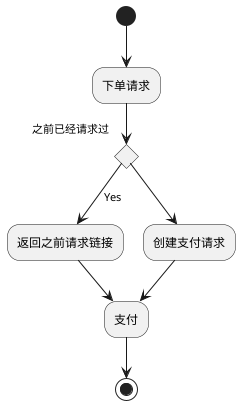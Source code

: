 @startuml
(*)  --> "下单请求"
If "之前已经请求过" then
--> [Yes] "返回之前请求链接"
--> "支付"
else
--> "创建支付请求"
--> "支付"
Endif
-->(*)
@enduml